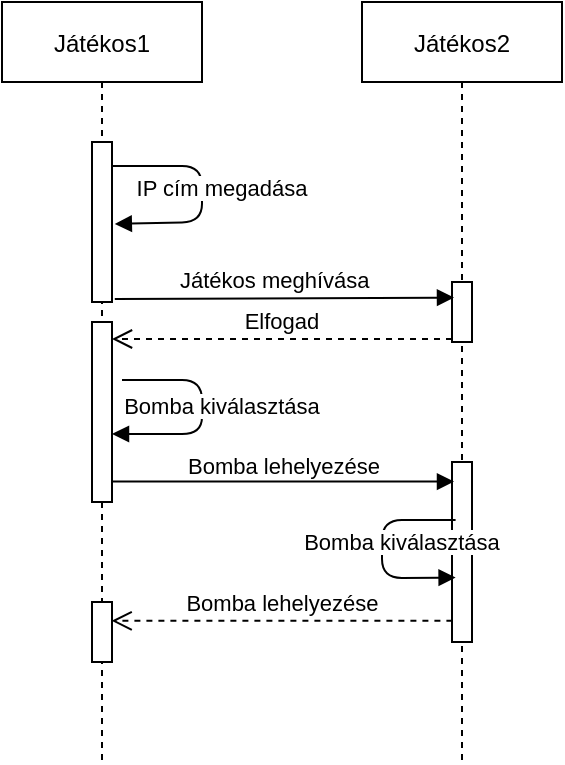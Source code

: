 <mxfile version="16.0.0" type="device"><diagram id="kgpKYQtTHZ0yAKxKKP6v" name="Page-1"><mxGraphModel dx="1038" dy="547" grid="1" gridSize="10" guides="1" tooltips="1" connect="1" arrows="1" fold="1" page="1" pageScale="1" pageWidth="850" pageHeight="1100" math="0" shadow="0"><root><mxCell id="0"/><mxCell id="1" parent="0"/><mxCell id="3nuBFxr9cyL0pnOWT2aG-1" value="Játékos1" style="shape=umlLifeline;perimeter=lifelinePerimeter;container=1;collapsible=0;recursiveResize=0;rounded=0;shadow=0;strokeWidth=1;" parent="1" vertex="1"><mxGeometry x="120" y="80" width="100" height="380" as="geometry"/></mxCell><mxCell id="3nuBFxr9cyL0pnOWT2aG-8" value="IP cím megadása" style="verticalAlign=bottom;endArrow=block;shadow=0;strokeWidth=1;entryX=1.14;entryY=0.512;entryDx=0;entryDy=0;entryPerimeter=0;" parent="3nuBFxr9cyL0pnOWT2aG-1" edge="1" target="KsMGNR5dnGCFnxHBiw6A-1" source="KsMGNR5dnGCFnxHBiw6A-1"><mxGeometry x="0.111" y="10" relative="1" as="geometry"><mxPoint x="58" y="82" as="sourcePoint"/><mxPoint x="50" y="110" as="targetPoint"/><Array as="points"><mxPoint x="100" y="82"/><mxPoint x="100" y="110"/></Array><mxPoint as="offset"/></mxGeometry></mxCell><mxCell id="Hczn2LufJ1FquYa1w6TS-1" value="Bomba kiválasztása" style="verticalAlign=bottom;endArrow=block;shadow=0;strokeWidth=1;" parent="3nuBFxr9cyL0pnOWT2aG-1" edge="1"><mxGeometry x="0.111" y="10" relative="1" as="geometry"><mxPoint x="60" y="189" as="sourcePoint"/><mxPoint x="55" y="216" as="targetPoint"/><Array as="points"><mxPoint x="100" y="189"/><mxPoint x="100" y="216"/></Array><mxPoint as="offset"/></mxGeometry></mxCell><mxCell id="KsMGNR5dnGCFnxHBiw6A-1" value="" style="points=[];perimeter=orthogonalPerimeter;rounded=0;shadow=0;strokeWidth=1;" vertex="1" parent="3nuBFxr9cyL0pnOWT2aG-1"><mxGeometry x="45" y="70" width="10" height="80" as="geometry"/></mxCell><mxCell id="KsMGNR5dnGCFnxHBiw6A-2" value="" style="points=[];perimeter=orthogonalPerimeter;rounded=0;shadow=0;strokeWidth=1;" vertex="1" parent="3nuBFxr9cyL0pnOWT2aG-1"><mxGeometry x="45" y="160" width="10" height="90" as="geometry"/></mxCell><mxCell id="KsMGNR5dnGCFnxHBiw6A-3" value="" style="points=[];perimeter=orthogonalPerimeter;rounded=0;shadow=0;strokeWidth=1;" vertex="1" parent="3nuBFxr9cyL0pnOWT2aG-1"><mxGeometry x="45" y="300" width="10" height="30" as="geometry"/></mxCell><mxCell id="3nuBFxr9cyL0pnOWT2aG-5" value="Játékos2" style="shape=umlLifeline;perimeter=lifelinePerimeter;container=1;collapsible=0;recursiveResize=0;rounded=0;shadow=0;strokeWidth=1;" parent="1" vertex="1"><mxGeometry x="300" y="80" width="100" height="380" as="geometry"/></mxCell><mxCell id="3nuBFxr9cyL0pnOWT2aG-6" value="" style="points=[];perimeter=orthogonalPerimeter;rounded=0;shadow=0;strokeWidth=1;" parent="3nuBFxr9cyL0pnOWT2aG-5" vertex="1"><mxGeometry x="45" y="140" width="10" height="30" as="geometry"/></mxCell><mxCell id="Hczn2LufJ1FquYa1w6TS-3" value="" style="points=[];perimeter=orthogonalPerimeter;rounded=0;shadow=0;strokeWidth=1;" parent="3nuBFxr9cyL0pnOWT2aG-5" vertex="1"><mxGeometry x="45" y="230" width="10" height="90" as="geometry"/></mxCell><mxCell id="Hczn2LufJ1FquYa1w6TS-4" value="Bomba kiválasztása" style="verticalAlign=bottom;endArrow=block;shadow=0;strokeWidth=1;entryX=0.18;entryY=0.642;entryDx=0;entryDy=0;entryPerimeter=0;exitX=0.18;exitY=0.322;exitDx=0;exitDy=0;exitPerimeter=0;" parent="3nuBFxr9cyL0pnOWT2aG-5" source="Hczn2LufJ1FquYa1w6TS-3" target="Hczn2LufJ1FquYa1w6TS-3" edge="1"><mxGeometry x="0.111" y="10" relative="1" as="geometry"><mxPoint x="-115.2" y="199.35" as="sourcePoint"/><mxPoint x="-115.2" y="225.95" as="targetPoint"/><Array as="points"><mxPoint x="10" y="259"/><mxPoint x="10" y="288"/></Array><mxPoint as="offset"/></mxGeometry></mxCell><mxCell id="3nuBFxr9cyL0pnOWT2aG-7" value="Elfogad" style="verticalAlign=bottom;endArrow=open;dashed=1;endSize=8;exitX=0;exitY=0.95;shadow=0;strokeWidth=1;" parent="1" source="3nuBFxr9cyL0pnOWT2aG-6" edge="1"><mxGeometry relative="1" as="geometry"><mxPoint x="175" y="248.5" as="targetPoint"/></mxGeometry></mxCell><mxCell id="3nuBFxr9cyL0pnOWT2aG-9" value="Játékos meghívása" style="verticalAlign=bottom;endArrow=block;shadow=0;strokeWidth=1;exitX=1.14;exitY=0.982;exitDx=0;exitDy=0;exitPerimeter=0;entryX=0.1;entryY=0.26;entryDx=0;entryDy=0;entryPerimeter=0;" parent="1" source="KsMGNR5dnGCFnxHBiw6A-1" target="3nuBFxr9cyL0pnOWT2aG-6" edge="1"><mxGeometry x="-0.059" relative="1" as="geometry"><mxPoint x="180" y="226.41" as="sourcePoint"/><mxPoint x="350" y="225" as="targetPoint"/><Array as="points"/><mxPoint as="offset"/></mxGeometry></mxCell><mxCell id="Hczn2LufJ1FquYa1w6TS-2" value="Bomba lehelyezése" style="verticalAlign=bottom;endArrow=block;shadow=0;strokeWidth=1;entryX=0.1;entryY=0.109;entryDx=0;entryDy=0;entryPerimeter=0;" parent="1" target="Hczn2LufJ1FquYa1w6TS-3" edge="1"><mxGeometry x="0.005" y="-1" relative="1" as="geometry"><mxPoint x="175" y="319.81" as="sourcePoint"/><mxPoint x="184.8" y="305.95" as="targetPoint"/><Array as="points"/><mxPoint as="offset"/></mxGeometry></mxCell><mxCell id="Hczn2LufJ1FquYa1w6TS-5" value="Bomba lehelyezése" style="verticalAlign=bottom;endArrow=open;dashed=1;endSize=8;shadow=0;strokeWidth=1;startArrow=none;entryX=0.98;entryY=0.313;entryDx=0;entryDy=0;entryPerimeter=0;exitX=0.02;exitY=0.882;exitDx=0;exitDy=0;exitPerimeter=0;" parent="1" source="Hczn2LufJ1FquYa1w6TS-3" edge="1" target="KsMGNR5dnGCFnxHBiw6A-3"><mxGeometry relative="1" as="geometry"><mxPoint x="170" y="389" as="targetPoint"/><mxPoint x="340" y="396" as="sourcePoint"/><mxPoint as="offset"/></mxGeometry></mxCell></root></mxGraphModel></diagram></mxfile>